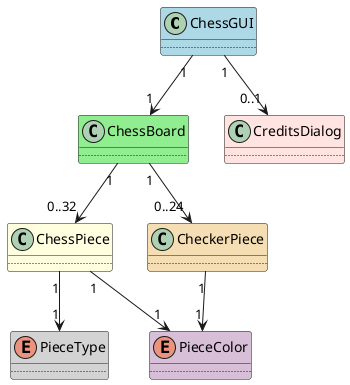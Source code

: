 @startuml
skinparam classAttributeIconSize 0

class ChessGUI #LightBlue {
    ..
}

class ChessBoard #LightGreen {
    ..
}

class ChessPiece #LightYellow {
    ..
}

class CheckerPiece #Wheat {
    ..
}

class CreditsDialog #MistyRose {
    ..
}

enum PieceType #LightGray {
    ..
}

enum PieceColor #Thistle {
    ..
}

ChessGUI "1" --> "1" ChessBoard
ChessGUI "1" --> "0..1" CreditsDialog
ChessBoard "1" --> "0..32" ChessPiece
ChessBoard "1" --> "0..24" CheckerPiece
ChessPiece "1" --> "1" PieceType
ChessPiece "1" --> "1" PieceColor
CheckerPiece "1" --> "1" PieceColor

@enduml
